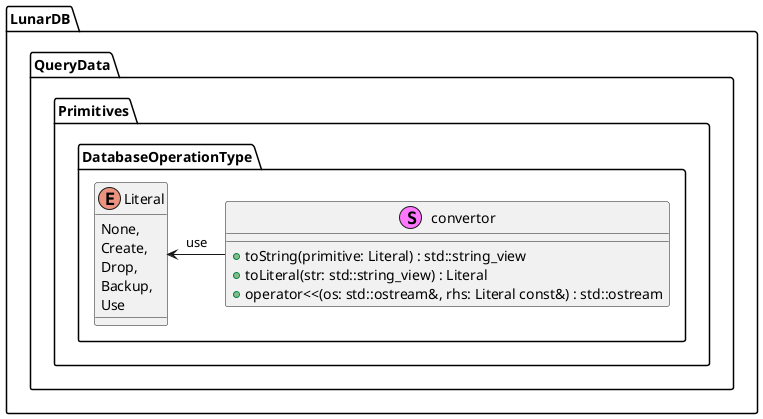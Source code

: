 @startuml DatabaseOperationType


namespace LunarDB.QueryData.Primitives {

namespace DatabaseOperationType {

enum Literal {
    None,
    Create,
    Drop,
    Backup,
    Use
}

stereotype convertor {
    + toString(primitive: Literal) : std::string_view
    + toLiteral(str: std::string_view) : Literal
    + operator<<(os: std::ostream&, rhs: Literal const&) : std::ostream
}

Literal <- convertor : use

}

}
@enduml
